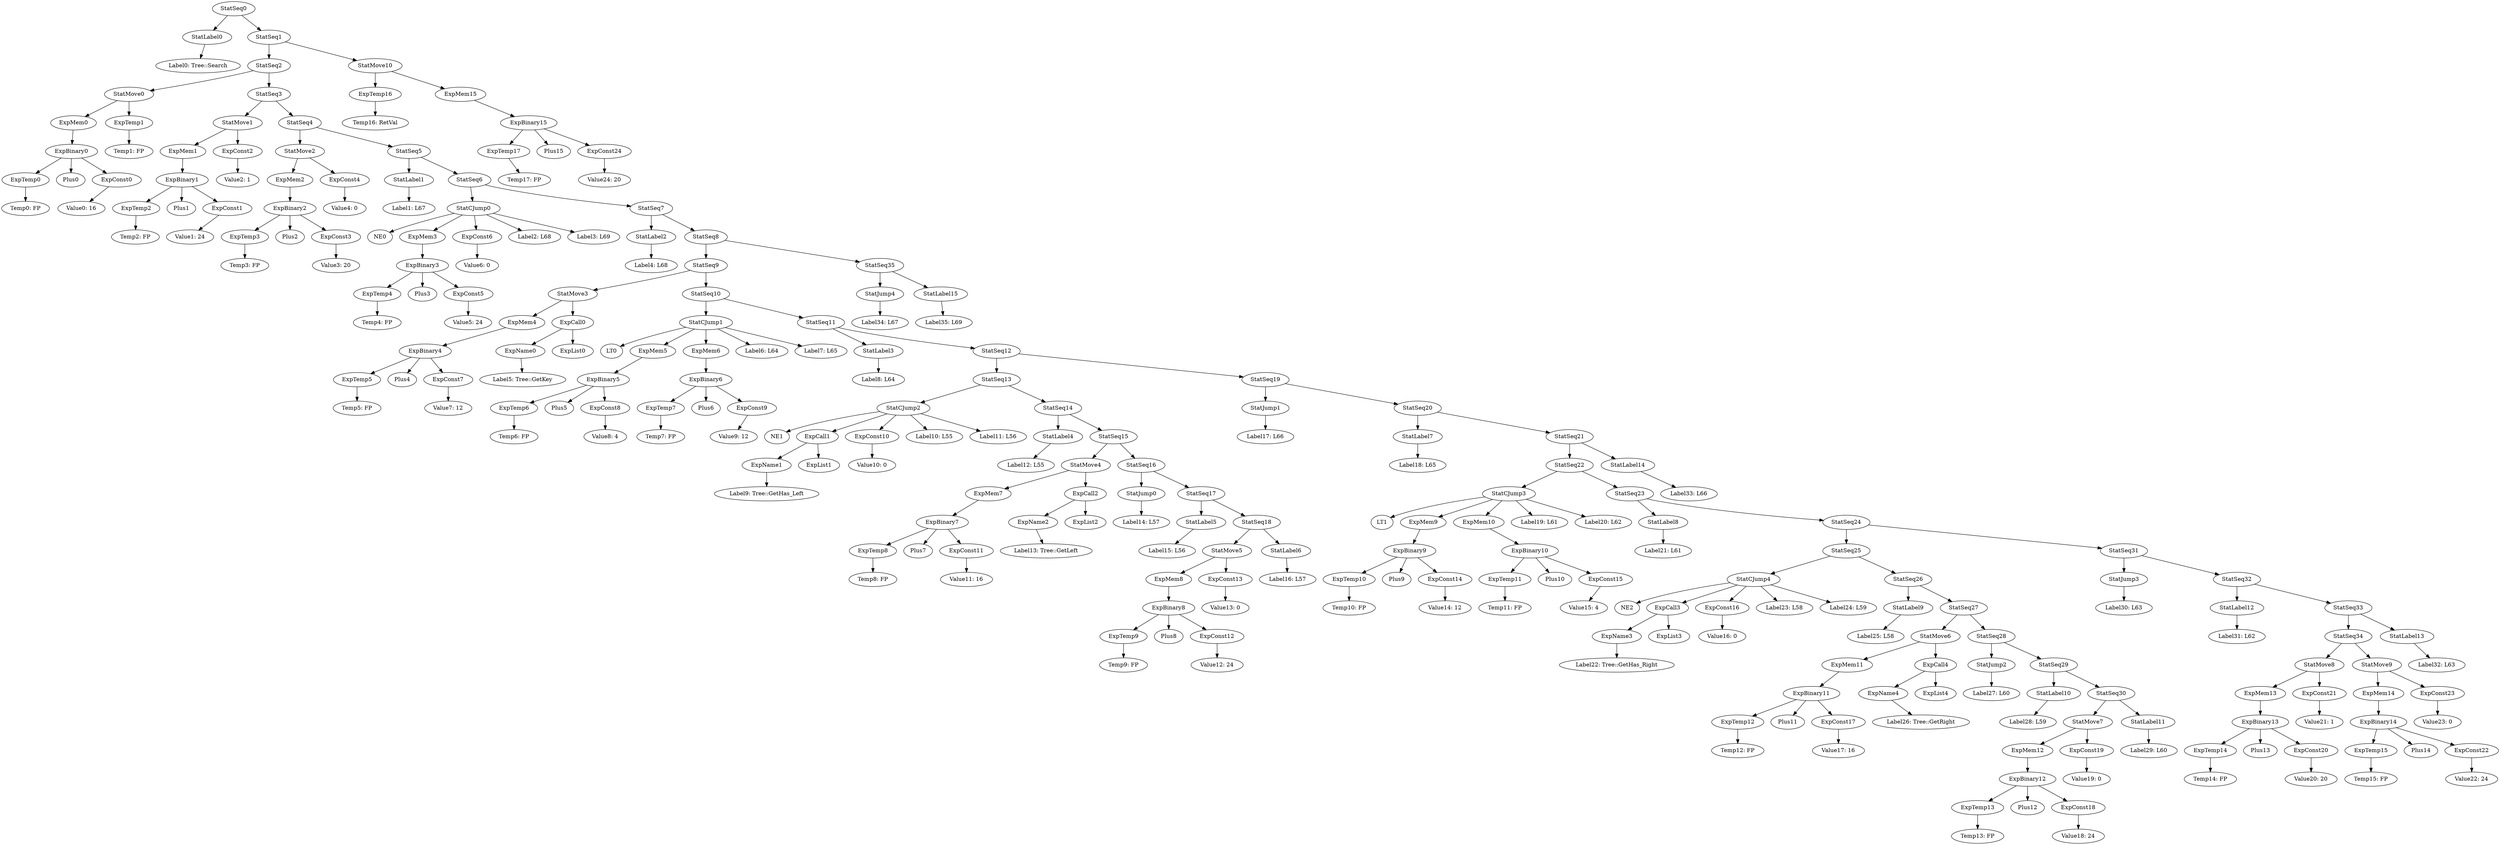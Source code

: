 digraph {
	ordering = out;
	StatMove10 -> ExpTemp16;
	StatMove10 -> ExpMem15;
	StatLabel15 -> "Label35: L69";
	StatSeq35 -> StatJump4;
	StatSeq35 -> StatLabel15;
	StatJump4 -> "Label34: L67";
	StatSeq8 -> StatSeq9;
	StatSeq8 -> StatSeq35;
	StatLabel14 -> "Label33: L66";
	StatSeq21 -> StatSeq22;
	StatSeq21 -> StatLabel14;
	StatLabel13 -> "Label32: L63";
	StatMove9 -> ExpMem14;
	StatMove9 -> ExpConst23;
	ExpMem14 -> ExpBinary14;
	ExpTemp15 -> "Temp15: FP";
	ExpConst22 -> "Value22: 24";
	StatSeq34 -> StatMove8;
	StatSeq34 -> StatMove9;
	ExpConst21 -> "Value21: 1";
	ExpMem13 -> ExpBinary13;
	ExpConst20 -> "Value20: 20";
	StatSeq32 -> StatLabel12;
	StatSeq32 -> StatSeq33;
	StatSeq24 -> StatSeq25;
	StatSeq24 -> StatSeq31;
	ExpTemp14 -> "Temp14: FP";
	ExpConst19 -> "Value19: 0";
	StatMove7 -> ExpMem12;
	StatMove7 -> ExpConst19;
	ExpMem12 -> ExpBinary12;
	ExpConst18 -> "Value18: 24";
	ExpBinary12 -> ExpTemp13;
	ExpBinary12 -> Plus12;
	ExpBinary12 -> ExpConst18;
	ExpTemp13 -> "Temp13: FP";
	StatSeq29 -> StatLabel10;
	StatSeq29 -> StatSeq30;
	StatSeq28 -> StatJump2;
	StatSeq28 -> StatSeq29;
	StatLabel10 -> "Label28: L59";
	StatJump2 -> "Label27: L60";
	StatSeq27 -> StatMove6;
	StatSeq27 -> StatSeq28;
	ExpName4 -> "Label26: Tree::GetRight";
	ExpMem11 -> ExpBinary11;
	ExpConst17 -> "Value17: 16";
	StatMove6 -> ExpMem11;
	StatMove6 -> ExpCall4;
	StatSeq26 -> StatLabel9;
	StatSeq26 -> StatSeq27;
	StatLabel9 -> "Label25: L58";
	StatSeq25 -> StatCJump4;
	StatSeq25 -> StatSeq26;
	ExpConst16 -> "Value16: 0";
	ExpName3 -> "Label22: Tree::GetHas_Right";
	StatLabel8 -> "Label21: L61";
	ExpConst4 -> "Value4: 0";
	ExpBinary5 -> ExpTemp6;
	ExpBinary5 -> Plus5;
	ExpBinary5 -> ExpConst8;
	ExpTemp6 -> "Temp6: FP";
	ExpConst8 -> "Value8: 4";
	ExpName0 -> "Label5: Tree::GetKey";
	ExpConst24 -> "Value24: 20";
	StatMove3 -> ExpMem4;
	StatMove3 -> ExpCall0;
	StatCJump3 -> LT1;
	StatCJump3 -> ExpMem9;
	StatCJump3 -> ExpMem10;
	StatCJump3 -> "Label19: L61";
	StatCJump3 -> "Label20: L62";
	ExpConst0 -> "Value0: 16";
	StatMove8 -> ExpMem13;
	StatMove8 -> ExpConst21;
	StatLabel7 -> "Label18: L65";
	ExpMem3 -> ExpBinary3;
	ExpConst2 -> "Value2: 1";
	ExpCall3 -> ExpName3;
	ExpCall3 -> ExpList3;
	StatCJump1 -> LT0;
	StatCJump1 -> ExpMem5;
	StatCJump1 -> ExpMem6;
	StatCJump1 -> "Label6: L64";
	StatCJump1 -> "Label7: L65";
	ExpConst6 -> "Value6: 0";
	ExpMem1 -> ExpBinary1;
	StatSeq2 -> StatMove0;
	StatSeq2 -> StatSeq3;
	ExpMem0 -> ExpBinary0;
	StatLabel11 -> "Label29: L60";
	ExpTemp2 -> "Temp2: FP";
	ExpBinary13 -> ExpTemp14;
	ExpBinary13 -> Plus13;
	ExpBinary13 -> ExpConst20;
	StatMove2 -> ExpMem2;
	StatMove2 -> ExpConst4;
	ExpName2 -> "Label13: Tree::GetLeft";
	ExpBinary2 -> ExpTemp3;
	ExpBinary2 -> Plus2;
	ExpBinary2 -> ExpConst3;
	ExpMem5 -> ExpBinary5;
	ExpTemp5 -> "Temp5: FP";
	ExpTemp4 -> "Temp4: FP";
	StatLabel5 -> "Label15: L56";
	ExpBinary4 -> ExpTemp5;
	ExpBinary4 -> Plus4;
	ExpBinary4 -> ExpConst7;
	ExpTemp1 -> "Temp1: FP";
	ExpConst5 -> "Value5: 24";
	StatSeq0 -> StatLabel0;
	StatSeq0 -> StatSeq1;
	StatSeq31 -> StatJump3;
	StatSeq31 -> StatSeq32;
	ExpTemp11 -> "Temp11: FP";
	StatSeq6 -> StatCJump0;
	StatSeq6 -> StatSeq7;
	ExpTemp3 -> "Temp3: FP";
	ExpTemp0 -> "Temp0: FP";
	ExpTemp7 -> "Temp7: FP";
	StatSeq9 -> StatMove3;
	StatSeq9 -> StatSeq10;
	ExpCall0 -> ExpName0;
	ExpCall0 -> ExpList0;
	StatLabel1 -> "Label1: L67";
	StatSeq1 -> StatSeq2;
	StatSeq1 -> StatMove10;
	ExpMem2 -> ExpBinary2;
	StatMove0 -> ExpMem0;
	StatMove0 -> ExpTemp1;
	StatSeq3 -> StatMove1;
	StatSeq3 -> StatSeq4;
	StatLabel3 -> "Label8: L64";
	ExpBinary3 -> ExpTemp4;
	ExpBinary3 -> Plus3;
	ExpBinary3 -> ExpConst5;
	ExpMem7 -> ExpBinary7;
	StatSeq15 -> StatMove4;
	StatSeq15 -> StatSeq16;
	ExpConst15 -> "Value15: 4";
	StatSeq33 -> StatSeq34;
	StatSeq33 -> StatLabel13;
	ExpBinary11 -> ExpTemp12;
	ExpBinary11 -> Plus11;
	ExpBinary11 -> ExpConst17;
	ExpMem4 -> ExpBinary4;
	ExpBinary0 -> ExpTemp0;
	ExpBinary0 -> Plus0;
	ExpBinary0 -> ExpConst0;
	ExpConst1 -> "Value1: 24";
	StatCJump0 -> NE0;
	StatCJump0 -> ExpMem3;
	StatCJump0 -> ExpConst6;
	StatCJump0 -> "Label2: L68";
	StatCJump0 -> "Label3: L69";
	ExpBinary14 -> ExpTemp15;
	ExpBinary14 -> Plus14;
	ExpBinary14 -> ExpConst22;
	StatSeq5 -> StatLabel1;
	StatSeq5 -> StatSeq6;
	StatSeq23 -> StatLabel8;
	StatSeq23 -> StatSeq24;
	StatLabel4 -> "Label12: L55";
	StatSeq30 -> StatMove7;
	StatSeq30 -> StatLabel11;
	StatLabel0 -> "Label0: Tree::Search";
	StatSeq17 -> StatLabel5;
	StatSeq17 -> StatSeq18;
	StatMove1 -> ExpMem1;
	StatMove1 -> ExpConst2;
	ExpTemp17 -> "Temp17: FP";
	ExpMem9 -> ExpBinary9;
	StatSeq13 -> StatCJump2;
	StatSeq13 -> StatSeq14;
	ExpConst7 -> "Value7: 12";
	ExpConst3 -> "Value3: 20";
	ExpConst23 -> "Value23: 0";
	ExpTemp12 -> "Temp12: FP";
	StatLabel6 -> "Label16: L57";
	ExpBinary6 -> ExpTemp7;
	ExpBinary6 -> Plus6;
	ExpBinary6 -> ExpConst9;
	ExpMem6 -> ExpBinary6;
	ExpTemp16 -> "Temp16: RetVal";
	StatCJump2 -> NE1;
	StatCJump2 -> ExpCall1;
	StatCJump2 -> ExpConst10;
	StatCJump2 -> "Label10: L55";
	StatCJump2 -> "Label11: L56";
	StatSeq10 -> StatCJump1;
	StatSeq10 -> StatSeq11;
	ExpName1 -> "Label9: Tree::GetHas_Left";
	StatSeq14 -> StatLabel4;
	StatSeq14 -> StatSeq15;
	ExpCall1 -> ExpName1;
	ExpCall1 -> ExpList1;
	StatJump0 -> "Label14: L57";
	ExpBinary1 -> ExpTemp2;
	ExpBinary1 -> Plus1;
	ExpBinary1 -> ExpConst1;
	ExpConst10 -> "Value10: 0";
	ExpConst9 -> "Value9: 12";
	StatMove5 -> ExpMem8;
	StatMove5 -> ExpConst13;
	StatLabel2 -> "Label4: L68";
	StatMove4 -> ExpMem7;
	StatMove4 -> ExpCall2;
	ExpMem15 -> ExpBinary15;
	ExpTemp8 -> "Temp8: FP";
	ExpConst12 -> "Value12: 24";
	StatLabel12 -> "Label31: L62";
	ExpConst11 -> "Value11: 16";
	ExpBinary15 -> ExpTemp17;
	ExpBinary15 -> Plus15;
	ExpBinary15 -> ExpConst24;
	ExpCall2 -> ExpName2;
	ExpCall2 -> ExpList2;
	StatSeq7 -> StatLabel2;
	StatSeq7 -> StatSeq8;
	StatSeq16 -> StatJump0;
	StatSeq16 -> StatSeq17;
	StatJump3 -> "Label30: L63";
	ExpCall4 -> ExpName4;
	ExpCall4 -> ExpList4;
	ExpTemp9 -> "Temp9: FP";
	StatSeq19 -> StatJump1;
	StatSeq19 -> StatSeq20;
	StatSeq11 -> StatLabel3;
	StatSeq11 -> StatSeq12;
	StatSeq20 -> StatLabel7;
	StatSeq20 -> StatSeq21;
	StatCJump4 -> NE2;
	StatCJump4 -> ExpCall3;
	StatCJump4 -> ExpConst16;
	StatCJump4 -> "Label23: L58";
	StatCJump4 -> "Label24: L59";
	ExpBinary7 -> ExpTemp8;
	ExpBinary7 -> Plus7;
	ExpBinary7 -> ExpConst11;
	ExpBinary9 -> ExpTemp10;
	ExpBinary9 -> Plus9;
	ExpBinary9 -> ExpConst14;
	ExpBinary8 -> ExpTemp9;
	ExpBinary8 -> Plus8;
	ExpBinary8 -> ExpConst12;
	ExpMem8 -> ExpBinary8;
	ExpConst13 -> "Value13: 0";
	StatSeq18 -> StatMove5;
	StatSeq18 -> StatLabel6;
	StatSeq12 -> StatSeq13;
	StatSeq12 -> StatSeq19;
	StatSeq4 -> StatMove2;
	StatSeq4 -> StatSeq5;
	StatJump1 -> "Label17: L66";
	ExpConst14 -> "Value14: 12";
	ExpBinary10 -> ExpTemp11;
	ExpBinary10 -> Plus10;
	ExpBinary10 -> ExpConst15;
	StatSeq22 -> StatCJump3;
	StatSeq22 -> StatSeq23;
	ExpTemp10 -> "Temp10: FP";
	ExpMem10 -> ExpBinary10;
}

